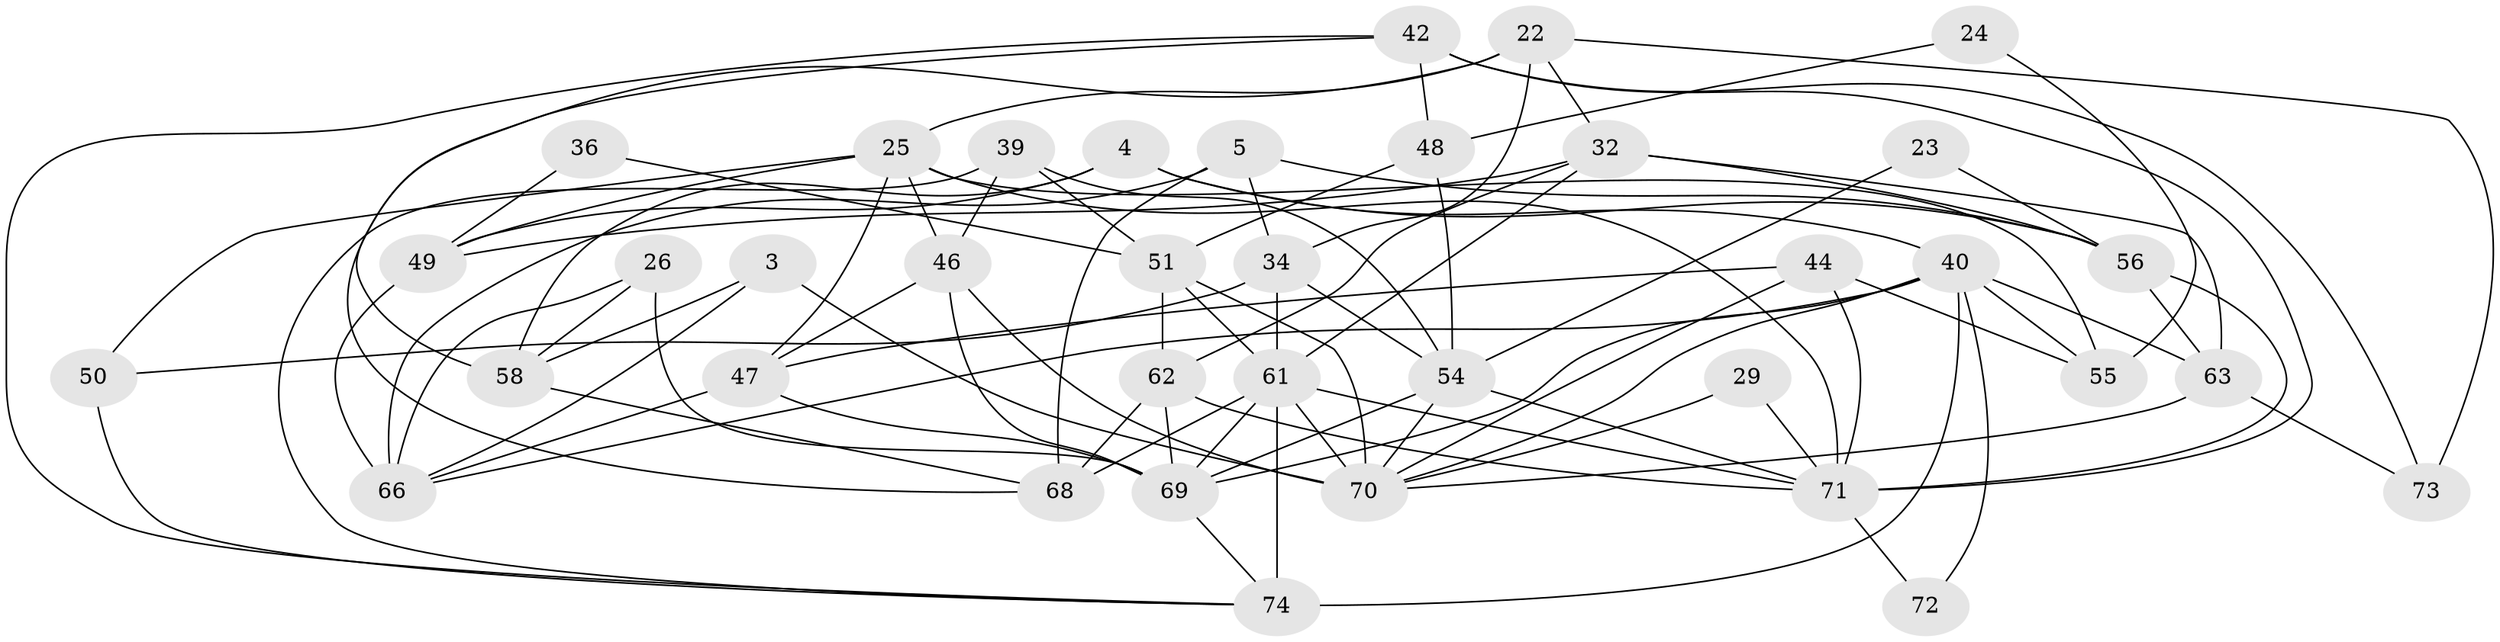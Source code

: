 // original degree distribution, {4: 0.28378378378378377, 6: 0.10810810810810811, 5: 0.22972972972972974, 3: 0.24324324324324326, 2: 0.12162162162162163, 7: 0.013513513513513514}
// Generated by graph-tools (version 1.1) at 2025/51/03/09/25 04:51:31]
// undirected, 37 vertices, 91 edges
graph export_dot {
graph [start="1"]
  node [color=gray90,style=filled];
  3;
  4;
  5;
  22;
  23;
  24;
  25 [super="+10"];
  26;
  29;
  32 [super="+18+19"];
  34 [super="+28"];
  36;
  39;
  40 [super="+30"];
  42 [super="+33"];
  44;
  46 [super="+16"];
  47 [super="+41"];
  48 [super="+31"];
  49;
  50;
  51 [super="+17+35"];
  54 [super="+37"];
  55;
  56 [super="+27"];
  58 [super="+12"];
  61 [super="+20+53"];
  62 [super="+9"];
  63 [super="+52"];
  66 [super="+60"];
  68;
  69 [super="+21+67"];
  70 [super="+45+64"];
  71 [super="+8+65+59"];
  72;
  73 [super="+11"];
  74 [super="+57"];
  3 -- 70 [weight=2];
  3 -- 58;
  3 -- 66;
  4 -- 49;
  4 -- 58 [weight=2];
  4 -- 40;
  4 -- 56;
  5 -- 66 [weight=2];
  5 -- 68;
  5 -- 56;
  5 -- 34;
  22 -- 68;
  22 -- 25;
  22 -- 73;
  22 -- 32;
  22 -- 34;
  23 -- 56;
  23 -- 54;
  24 -- 48;
  24 -- 55;
  25 -- 49;
  25 -- 50;
  25 -- 71;
  25 -- 46 [weight=2];
  25 -- 55;
  25 -- 47;
  26 -- 69;
  26 -- 66;
  26 -- 58;
  29 -- 71;
  29 -- 70;
  32 -- 61 [weight=2];
  32 -- 56;
  32 -- 49;
  32 -- 62;
  32 -- 63;
  34 -- 50;
  34 -- 54;
  34 -- 61;
  36 -- 49;
  36 -- 51;
  39 -- 54;
  39 -- 46;
  39 -- 74;
  39 -- 51;
  40 -- 66;
  40 -- 69;
  40 -- 70;
  40 -- 55;
  40 -- 72;
  40 -- 63;
  40 -- 74 [weight=2];
  42 -- 58;
  42 -- 73;
  42 -- 48;
  42 -- 71;
  42 -- 74;
  44 -- 71;
  44 -- 55;
  44 -- 70;
  44 -- 47;
  46 -- 47;
  46 -- 69 [weight=2];
  46 -- 70 [weight=2];
  47 -- 66;
  47 -- 69;
  48 -- 54 [weight=2];
  48 -- 51;
  49 -- 66 [weight=2];
  50 -- 74;
  51 -- 62;
  51 -- 61;
  51 -- 70;
  54 -- 71 [weight=2];
  54 -- 69;
  54 -- 70 [weight=2];
  56 -- 71 [weight=3];
  56 -- 63;
  58 -- 68;
  61 -- 69;
  61 -- 70 [weight=3];
  61 -- 71;
  61 -- 68;
  61 -- 74 [weight=3];
  62 -- 68;
  62 -- 69;
  62 -- 71 [weight=2];
  63 -- 73;
  63 -- 70 [weight=2];
  69 -- 74;
  71 -- 72;
}
